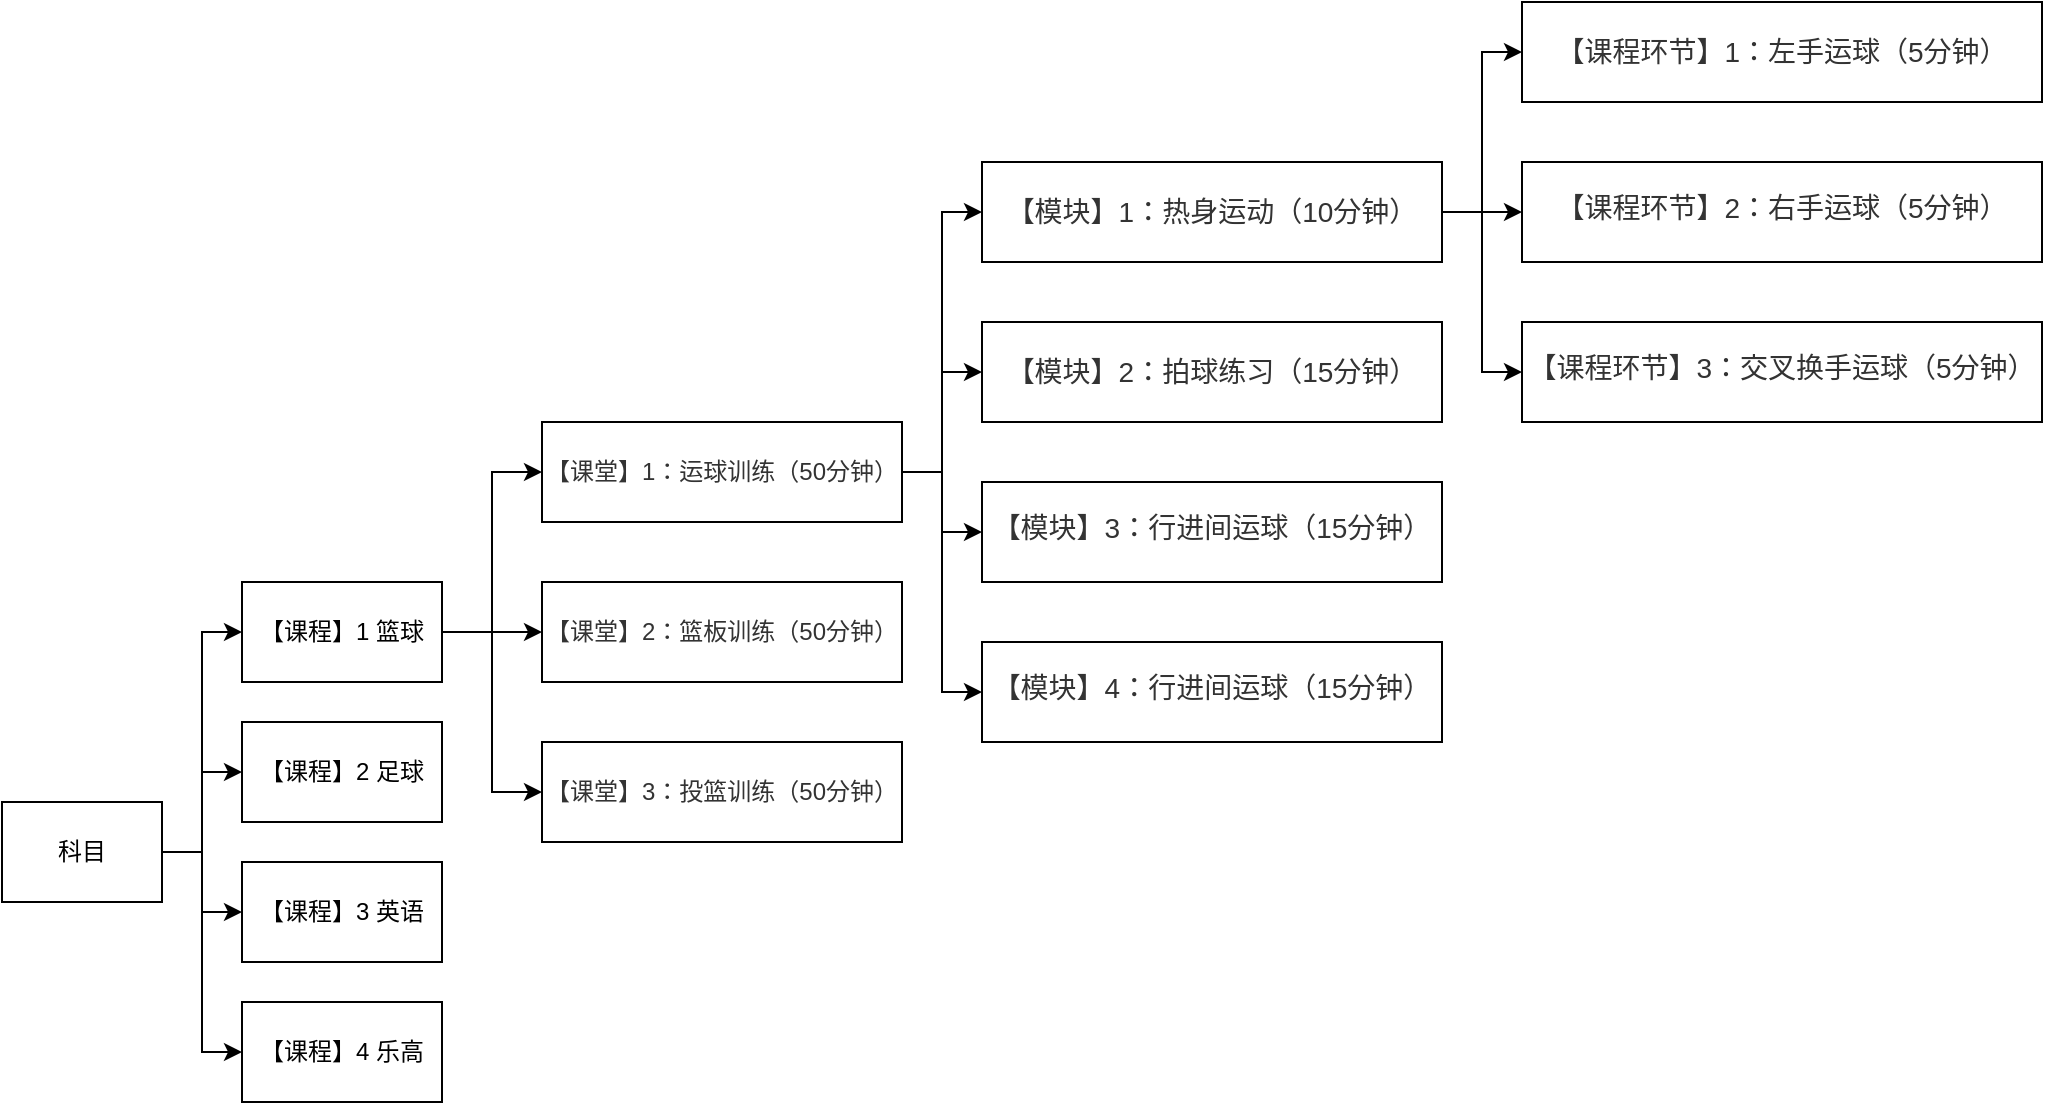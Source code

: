 <mxfile version="14.4.9" type="github">
  <diagram id="5DMlIufQVIWfGFp9VYdZ" name="Page-1">
    <mxGraphModel dx="1188" dy="1812" grid="1" gridSize="10" guides="1" tooltips="1" connect="1" arrows="1" fold="1" page="1" pageScale="1" pageWidth="827" pageHeight="1169" math="0" shadow="0">
      <root>
        <mxCell id="0" />
        <mxCell id="1" parent="0" />
        <mxCell id="FKpEjiBS8ZV94QEZ8DdH-21" style="edgeStyle=orthogonalEdgeStyle;rounded=0;orthogonalLoop=1;jettySize=auto;html=1;exitX=1;exitY=0.5;exitDx=0;exitDy=0;entryX=0;entryY=0.5;entryDx=0;entryDy=0;" edge="1" parent="1" source="FKpEjiBS8ZV94QEZ8DdH-2" target="FKpEjiBS8ZV94QEZ8DdH-3">
          <mxGeometry relative="1" as="geometry" />
        </mxCell>
        <mxCell id="FKpEjiBS8ZV94QEZ8DdH-23" style="edgeStyle=orthogonalEdgeStyle;rounded=0;orthogonalLoop=1;jettySize=auto;html=1;exitX=1;exitY=0.5;exitDx=0;exitDy=0;entryX=0;entryY=0.5;entryDx=0;entryDy=0;" edge="1" parent="1" source="FKpEjiBS8ZV94QEZ8DdH-2" target="FKpEjiBS8ZV94QEZ8DdH-6">
          <mxGeometry relative="1" as="geometry" />
        </mxCell>
        <mxCell id="FKpEjiBS8ZV94QEZ8DdH-24" style="edgeStyle=orthogonalEdgeStyle;rounded=0;orthogonalLoop=1;jettySize=auto;html=1;exitX=1;exitY=0.5;exitDx=0;exitDy=0;entryX=0;entryY=0.5;entryDx=0;entryDy=0;" edge="1" parent="1" source="FKpEjiBS8ZV94QEZ8DdH-2" target="FKpEjiBS8ZV94QEZ8DdH-5">
          <mxGeometry relative="1" as="geometry" />
        </mxCell>
        <mxCell id="FKpEjiBS8ZV94QEZ8DdH-25" style="edgeStyle=orthogonalEdgeStyle;rounded=0;orthogonalLoop=1;jettySize=auto;html=1;exitX=1;exitY=0.5;exitDx=0;exitDy=0;entryX=0;entryY=0.5;entryDx=0;entryDy=0;" edge="1" parent="1" source="FKpEjiBS8ZV94QEZ8DdH-2" target="FKpEjiBS8ZV94QEZ8DdH-4">
          <mxGeometry relative="1" as="geometry" />
        </mxCell>
        <mxCell id="FKpEjiBS8ZV94QEZ8DdH-2" value="科目" style="rounded=0;whiteSpace=wrap;html=1;" vertex="1" parent="1">
          <mxGeometry x="20" y="330" width="80" height="50" as="geometry" />
        </mxCell>
        <mxCell id="FKpEjiBS8ZV94QEZ8DdH-27" style="edgeStyle=orthogonalEdgeStyle;rounded=0;orthogonalLoop=1;jettySize=auto;html=1;entryX=0;entryY=0.5;entryDx=0;entryDy=0;" edge="1" parent="1" source="FKpEjiBS8ZV94QEZ8DdH-3" target="FKpEjiBS8ZV94QEZ8DdH-8">
          <mxGeometry relative="1" as="geometry" />
        </mxCell>
        <mxCell id="FKpEjiBS8ZV94QEZ8DdH-28" style="edgeStyle=orthogonalEdgeStyle;rounded=0;orthogonalLoop=1;jettySize=auto;html=1;exitX=1;exitY=0.5;exitDx=0;exitDy=0;entryX=0;entryY=0.5;entryDx=0;entryDy=0;" edge="1" parent="1" source="FKpEjiBS8ZV94QEZ8DdH-3" target="FKpEjiBS8ZV94QEZ8DdH-9">
          <mxGeometry relative="1" as="geometry" />
        </mxCell>
        <mxCell id="FKpEjiBS8ZV94QEZ8DdH-29" style="edgeStyle=orthogonalEdgeStyle;rounded=0;orthogonalLoop=1;jettySize=auto;html=1;exitX=1;exitY=0.5;exitDx=0;exitDy=0;entryX=0;entryY=0.5;entryDx=0;entryDy=0;" edge="1" parent="1" source="FKpEjiBS8ZV94QEZ8DdH-3" target="FKpEjiBS8ZV94QEZ8DdH-10">
          <mxGeometry relative="1" as="geometry" />
        </mxCell>
        <mxCell id="FKpEjiBS8ZV94QEZ8DdH-3" value="【课程】1 篮球" style="rounded=0;whiteSpace=wrap;html=1;" vertex="1" parent="1">
          <mxGeometry x="140" y="220" width="100" height="50" as="geometry" />
        </mxCell>
        <mxCell id="FKpEjiBS8ZV94QEZ8DdH-4" value="【课程】2 足球" style="rounded=0;whiteSpace=wrap;html=1;" vertex="1" parent="1">
          <mxGeometry x="140" y="290" width="100" height="50" as="geometry" />
        </mxCell>
        <mxCell id="FKpEjiBS8ZV94QEZ8DdH-5" value="【课程】3 英语" style="rounded=0;whiteSpace=wrap;html=1;" vertex="1" parent="1">
          <mxGeometry x="140" y="360" width="100" height="50" as="geometry" />
        </mxCell>
        <mxCell id="FKpEjiBS8ZV94QEZ8DdH-6" value="【课程】4 乐高" style="rounded=0;whiteSpace=wrap;html=1;" vertex="1" parent="1">
          <mxGeometry x="140" y="430" width="100" height="50" as="geometry" />
        </mxCell>
        <mxCell id="FKpEjiBS8ZV94QEZ8DdH-30" style="edgeStyle=orthogonalEdgeStyle;rounded=0;orthogonalLoop=1;jettySize=auto;html=1;entryX=0;entryY=0.5;entryDx=0;entryDy=0;" edge="1" parent="1" source="FKpEjiBS8ZV94QEZ8DdH-8" target="FKpEjiBS8ZV94QEZ8DdH-11">
          <mxGeometry relative="1" as="geometry" />
        </mxCell>
        <mxCell id="FKpEjiBS8ZV94QEZ8DdH-31" style="edgeStyle=orthogonalEdgeStyle;rounded=0;orthogonalLoop=1;jettySize=auto;html=1;exitX=1;exitY=0.5;exitDx=0;exitDy=0;entryX=0;entryY=0.5;entryDx=0;entryDy=0;" edge="1" parent="1" source="FKpEjiBS8ZV94QEZ8DdH-8" target="FKpEjiBS8ZV94QEZ8DdH-12">
          <mxGeometry relative="1" as="geometry" />
        </mxCell>
        <mxCell id="FKpEjiBS8ZV94QEZ8DdH-32" style="edgeStyle=orthogonalEdgeStyle;rounded=0;orthogonalLoop=1;jettySize=auto;html=1;exitX=1;exitY=0.5;exitDx=0;exitDy=0;entryX=0;entryY=0.5;entryDx=0;entryDy=0;" edge="1" parent="1" source="FKpEjiBS8ZV94QEZ8DdH-8" target="FKpEjiBS8ZV94QEZ8DdH-13">
          <mxGeometry relative="1" as="geometry" />
        </mxCell>
        <mxCell id="FKpEjiBS8ZV94QEZ8DdH-33" style="edgeStyle=orthogonalEdgeStyle;rounded=0;orthogonalLoop=1;jettySize=auto;html=1;exitX=1;exitY=0.5;exitDx=0;exitDy=0;entryX=0;entryY=0.5;entryDx=0;entryDy=0;" edge="1" parent="1" source="FKpEjiBS8ZV94QEZ8DdH-8" target="FKpEjiBS8ZV94QEZ8DdH-16">
          <mxGeometry relative="1" as="geometry" />
        </mxCell>
        <mxCell id="FKpEjiBS8ZV94QEZ8DdH-8" value="&lt;span style=&quot;color: rgb(51 , 51 , 51) ; font-family: &amp;#34;arial&amp;#34; , sans-serif ; text-align: left ; background-color: rgb(255 , 255 , 255)&quot;&gt;&lt;font style=&quot;font-size: 12px&quot;&gt;【课堂】1：运球训练（50分钟）&lt;/font&gt;&lt;/span&gt;" style="rounded=0;whiteSpace=wrap;html=1;" vertex="1" parent="1">
          <mxGeometry x="290" y="140" width="180" height="50" as="geometry" />
        </mxCell>
        <mxCell id="FKpEjiBS8ZV94QEZ8DdH-9" value="&lt;span style=&quot;color: rgb(51 , 51 , 51) ; font-family: &amp;#34;arial&amp;#34; , sans-serif ; text-align: left ; background-color: rgb(255 , 255 , 255)&quot;&gt;&lt;font style=&quot;font-size: 12px&quot;&gt;【课堂】2：篮板训练（50分钟）&lt;/font&gt;&lt;/span&gt;" style="rounded=0;whiteSpace=wrap;html=1;" vertex="1" parent="1">
          <mxGeometry x="290" y="220" width="180" height="50" as="geometry" />
        </mxCell>
        <mxCell id="FKpEjiBS8ZV94QEZ8DdH-10" value="&lt;span style=&quot;color: rgb(51 , 51 , 51) ; font-family: &amp;#34;arial&amp;#34; , sans-serif ; text-align: left ; background-color: rgb(255 , 255 , 255)&quot;&gt;&lt;font style=&quot;font-size: 12px&quot;&gt;【课堂】3：投篮训练（50分钟）&lt;/font&gt;&lt;/span&gt;" style="rounded=0;whiteSpace=wrap;html=1;" vertex="1" parent="1">
          <mxGeometry x="290" y="300" width="180" height="50" as="geometry" />
        </mxCell>
        <mxCell id="FKpEjiBS8ZV94QEZ8DdH-34" style="edgeStyle=orthogonalEdgeStyle;rounded=0;orthogonalLoop=1;jettySize=auto;html=1;entryX=0;entryY=0.5;entryDx=0;entryDy=0;" edge="1" parent="1" source="FKpEjiBS8ZV94QEZ8DdH-11" target="FKpEjiBS8ZV94QEZ8DdH-17">
          <mxGeometry relative="1" as="geometry" />
        </mxCell>
        <mxCell id="FKpEjiBS8ZV94QEZ8DdH-35" style="edgeStyle=orthogonalEdgeStyle;rounded=0;orthogonalLoop=1;jettySize=auto;html=1;exitX=1;exitY=0.5;exitDx=0;exitDy=0;entryX=0;entryY=0.5;entryDx=0;entryDy=0;" edge="1" parent="1" source="FKpEjiBS8ZV94QEZ8DdH-11" target="FKpEjiBS8ZV94QEZ8DdH-18">
          <mxGeometry relative="1" as="geometry" />
        </mxCell>
        <mxCell id="FKpEjiBS8ZV94QEZ8DdH-36" style="edgeStyle=orthogonalEdgeStyle;rounded=0;orthogonalLoop=1;jettySize=auto;html=1;exitX=1;exitY=0.5;exitDx=0;exitDy=0;entryX=0;entryY=0.5;entryDx=0;entryDy=0;" edge="1" parent="1" source="FKpEjiBS8ZV94QEZ8DdH-11" target="FKpEjiBS8ZV94QEZ8DdH-19">
          <mxGeometry relative="1" as="geometry" />
        </mxCell>
        <mxCell id="FKpEjiBS8ZV94QEZ8DdH-11" value="&lt;span style=&quot;color: rgb(51 , 51 , 51) ; font-family: &amp;#34;arial&amp;#34; , sans-serif ; font-size: 14px ; text-align: left ; background-color: rgb(255 , 255 , 255)&quot;&gt;【模块】1：热身运动（10分钟）&lt;/span&gt;" style="rounded=0;whiteSpace=wrap;html=1;" vertex="1" parent="1">
          <mxGeometry x="510" y="10" width="230" height="50" as="geometry" />
        </mxCell>
        <mxCell id="FKpEjiBS8ZV94QEZ8DdH-12" value="&lt;span style=&quot;color: rgb(51 , 51 , 51) ; font-family: &amp;#34;arial&amp;#34; , sans-serif ; font-size: 14px ; text-align: left ; background-color: rgb(255 , 255 , 255)&quot;&gt;【模块】2：拍球练习（15分钟）&lt;/span&gt;" style="rounded=0;whiteSpace=wrap;html=1;" vertex="1" parent="1">
          <mxGeometry x="510" y="90" width="230" height="50" as="geometry" />
        </mxCell>
        <mxCell id="FKpEjiBS8ZV94QEZ8DdH-13" value="&lt;p style=&quot;margin: 10px 0px 0px ; padding: 0px ; color: rgb(51 , 51 , 51) ; font-family: &amp;#34;arial&amp;#34; , sans-serif ; font-size: 14px ; text-align: left ; background-color: rgb(255 , 255 , 255)&quot;&gt;【模块】3：行进间运球（15分钟）&lt;/p&gt;&lt;div&gt;&lt;br&gt;&lt;/div&gt;" style="rounded=0;whiteSpace=wrap;html=1;" vertex="1" parent="1">
          <mxGeometry x="510" y="170" width="230" height="50" as="geometry" />
        </mxCell>
        <mxCell id="FKpEjiBS8ZV94QEZ8DdH-16" value="&lt;p style=&quot;margin: 10px 0px 0px ; padding: 0px ; color: rgb(51 , 51 , 51) ; font-family: &amp;#34;arial&amp;#34; , sans-serif ; font-size: 14px ; text-align: left ; background-color: rgb(255 , 255 , 255)&quot;&gt;【模块】4：行进间运球（15分钟）&lt;/p&gt;&lt;div&gt;&lt;br&gt;&lt;/div&gt;" style="rounded=0;whiteSpace=wrap;html=1;" vertex="1" parent="1">
          <mxGeometry x="510" y="250" width="230" height="50" as="geometry" />
        </mxCell>
        <mxCell id="FKpEjiBS8ZV94QEZ8DdH-17" value="&lt;span style=&quot;color: rgb(51 , 51 , 51) ; font-family: &amp;#34;arial&amp;#34; , sans-serif ; font-size: 14px ; text-align: left ; background-color: rgb(255 , 255 , 255)&quot;&gt;【课程环节】1：左手运球（5分钟）&lt;/span&gt;" style="rounded=0;whiteSpace=wrap;html=1;" vertex="1" parent="1">
          <mxGeometry x="780" y="-70" width="260" height="50" as="geometry" />
        </mxCell>
        <mxCell id="FKpEjiBS8ZV94QEZ8DdH-18" value="&lt;p style=&quot;margin: 10px 0px 0px ; padding: 0px ; color: rgb(51 , 51 , 51) ; font-family: &amp;#34;arial&amp;#34; , sans-serif ; font-size: 14px ; text-align: left ; background-color: rgb(255 , 255 , 255)&quot;&gt;【课程环节】2：右手运球（5分钟）&lt;/p&gt;&lt;div&gt;&lt;br&gt;&lt;/div&gt;" style="rounded=0;whiteSpace=wrap;html=1;" vertex="1" parent="1">
          <mxGeometry x="780" y="10" width="260" height="50" as="geometry" />
        </mxCell>
        <mxCell id="FKpEjiBS8ZV94QEZ8DdH-19" value="&lt;div&gt;&lt;p style=&quot;margin: 10px 0px 0px ; padding: 0px ; color: rgb(51 , 51 , 51) ; font-family: &amp;#34;arial&amp;#34; , sans-serif ; font-size: 14px ; text-align: left ; background-color: rgb(255 , 255 , 255)&quot;&gt;【课程环节】3：交叉换手运球（5分钟）&lt;/p&gt;&lt;div&gt;&lt;br&gt;&lt;/div&gt;&lt;/div&gt;" style="rounded=0;whiteSpace=wrap;html=1;" vertex="1" parent="1">
          <mxGeometry x="780" y="90" width="260" height="50" as="geometry" />
        </mxCell>
      </root>
    </mxGraphModel>
  </diagram>
</mxfile>
